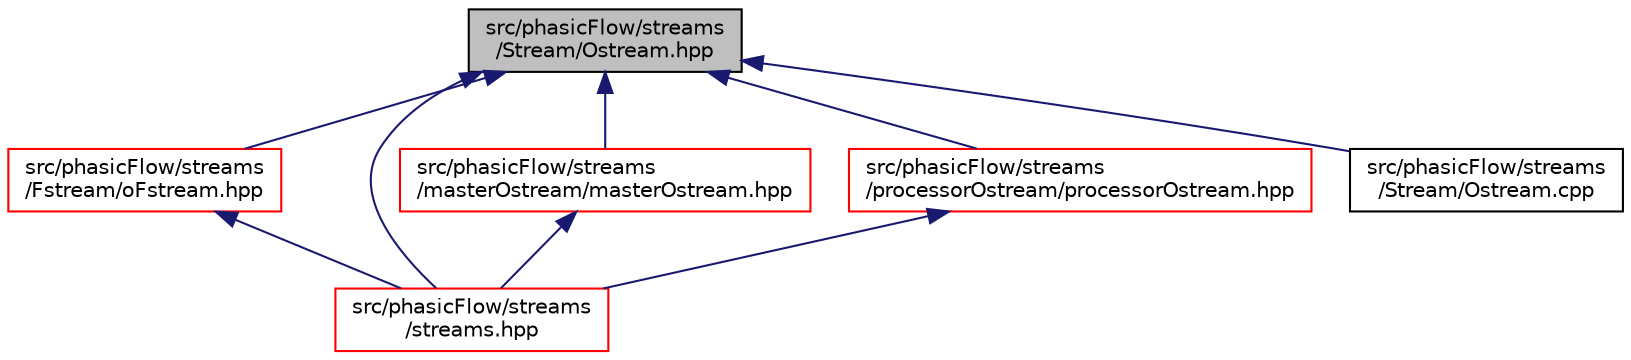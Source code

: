 digraph "src/phasicFlow/streams/Stream/Ostream.hpp"
{
 // LATEX_PDF_SIZE
  edge [fontname="Helvetica",fontsize="10",labelfontname="Helvetica",labelfontsize="10"];
  node [fontname="Helvetica",fontsize="10",shape=record];
  Node1 [label="src/phasicFlow/streams\l/Stream/Ostream.hpp",height=0.2,width=0.4,color="black", fillcolor="grey75", style="filled", fontcolor="black",tooltip=" "];
  Node1 -> Node2 [dir="back",color="midnightblue",fontsize="10",style="solid",fontname="Helvetica"];
  Node2 [label="src/phasicFlow/streams\l/Fstream/oFstream.hpp",height=0.2,width=0.4,color="red", fillcolor="white", style="filled",URL="$oFstream_8hpp.html",tooltip=" "];
  Node2 -> Node4 [dir="back",color="midnightblue",fontsize="10",style="solid",fontname="Helvetica"];
  Node4 [label="src/phasicFlow/streams\l/streams.hpp",height=0.2,width=0.4,color="red", fillcolor="white", style="filled",URL="$streams_8hpp.html",tooltip=" "];
  Node1 -> Node275 [dir="back",color="midnightblue",fontsize="10",style="solid",fontname="Helvetica"];
  Node275 [label="src/phasicFlow/streams\l/masterOstream/masterOstream.hpp",height=0.2,width=0.4,color="red", fillcolor="white", style="filled",URL="$masterOstream_8hpp.html",tooltip=" "];
  Node275 -> Node4 [dir="back",color="midnightblue",fontsize="10",style="solid",fontname="Helvetica"];
  Node1 -> Node277 [dir="back",color="midnightblue",fontsize="10",style="solid",fontname="Helvetica"];
  Node277 [label="src/phasicFlow/streams\l/processorOstream/processorOstream.hpp",height=0.2,width=0.4,color="red", fillcolor="white", style="filled",URL="$processorOstream_8hpp.html",tooltip=" "];
  Node277 -> Node4 [dir="back",color="midnightblue",fontsize="10",style="solid",fontname="Helvetica"];
  Node1 -> Node279 [dir="back",color="midnightblue",fontsize="10",style="solid",fontname="Helvetica"];
  Node279 [label="src/phasicFlow/streams\l/Stream/Ostream.cpp",height=0.2,width=0.4,color="black", fillcolor="white", style="filled",URL="$Ostream_8cpp.html",tooltip=" "];
  Node1 -> Node4 [dir="back",color="midnightblue",fontsize="10",style="solid",fontname="Helvetica"];
}
